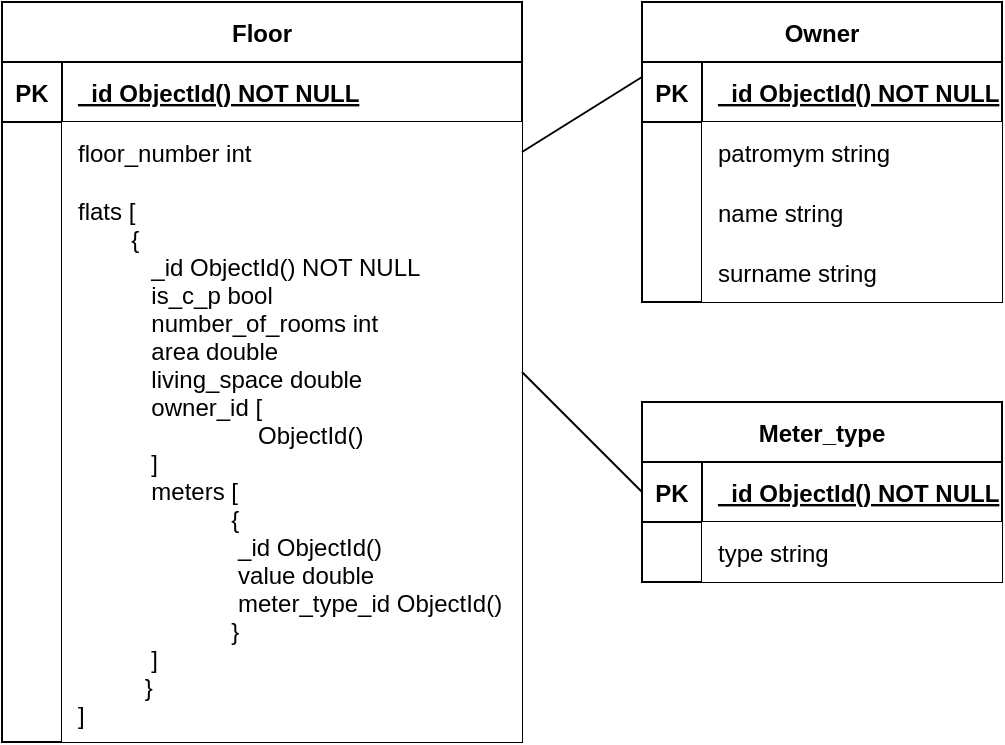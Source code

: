 <mxfile version="22.0.3" type="device">
  <diagram name="2_вариант" id="KaJbvHIl9QkDrgiP7Ll-">
    <mxGraphModel dx="1050" dy="629" grid="1" gridSize="10" guides="1" tooltips="1" connect="1" arrows="1" fold="1" page="1" pageScale="1" pageWidth="827" pageHeight="1169" math="0" shadow="0">
      <root>
        <mxCell id="D_uYwFRAaTXDprufjJ8l-0" />
        <mxCell id="D_uYwFRAaTXDprufjJ8l-1" parent="D_uYwFRAaTXDprufjJ8l-0" />
        <mxCell id="D_uYwFRAaTXDprufjJ8l-11" value="Owner" style="shape=table;startSize=30;container=1;collapsible=1;childLayout=tableLayout;fixedRows=1;rowLines=0;fontStyle=1;align=center;resizeLast=1;" parent="D_uYwFRAaTXDprufjJ8l-1" vertex="1">
          <mxGeometry x="360" y="40" width="180" height="150" as="geometry" />
        </mxCell>
        <mxCell id="D_uYwFRAaTXDprufjJ8l-12" value="" style="shape=tableRow;horizontal=0;startSize=0;swimlaneHead=0;swimlaneBody=0;fillColor=none;collapsible=0;dropTarget=0;points=[[0,0.5],[1,0.5]];portConstraint=eastwest;top=0;left=0;right=0;bottom=1;" parent="D_uYwFRAaTXDprufjJ8l-11" vertex="1">
          <mxGeometry y="30" width="180" height="30" as="geometry" />
        </mxCell>
        <mxCell id="D_uYwFRAaTXDprufjJ8l-13" value="PK" style="shape=partialRectangle;connectable=0;fillColor=none;top=0;left=0;bottom=0;right=0;fontStyle=1;overflow=hidden;" parent="D_uYwFRAaTXDprufjJ8l-12" vertex="1">
          <mxGeometry width="30" height="30" as="geometry">
            <mxRectangle width="30" height="30" as="alternateBounds" />
          </mxGeometry>
        </mxCell>
        <mxCell id="D_uYwFRAaTXDprufjJ8l-14" value="_id ObjectId() NOT NULL" style="shape=partialRectangle;connectable=0;fillColor=none;top=0;left=0;bottom=0;right=0;align=left;spacingLeft=6;fontStyle=5;overflow=hidden;" parent="D_uYwFRAaTXDprufjJ8l-12" vertex="1">
          <mxGeometry x="30" width="150" height="30" as="geometry">
            <mxRectangle width="150" height="30" as="alternateBounds" />
          </mxGeometry>
        </mxCell>
        <mxCell id="D_uYwFRAaTXDprufjJ8l-15" value="" style="shape=tableRow;horizontal=0;startSize=0;swimlaneHead=0;swimlaneBody=0;fillColor=none;collapsible=0;dropTarget=0;points=[[0,0.5],[1,0.5]];portConstraint=eastwest;top=0;left=0;right=0;bottom=0;" parent="D_uYwFRAaTXDprufjJ8l-11" vertex="1">
          <mxGeometry y="60" width="180" height="30" as="geometry" />
        </mxCell>
        <mxCell id="D_uYwFRAaTXDprufjJ8l-16" value="" style="shape=partialRectangle;connectable=0;fillColor=none;top=0;left=0;bottom=0;right=0;editable=1;overflow=hidden;" parent="D_uYwFRAaTXDprufjJ8l-15" vertex="1">
          <mxGeometry width="30" height="30" as="geometry">
            <mxRectangle width="30" height="30" as="alternateBounds" />
          </mxGeometry>
        </mxCell>
        <mxCell id="D_uYwFRAaTXDprufjJ8l-17" value="patromym string" style="shape=partialRectangle;connectable=0;top=0;left=0;bottom=0;right=0;align=left;spacingLeft=6;overflow=hidden;" parent="D_uYwFRAaTXDprufjJ8l-15" vertex="1">
          <mxGeometry x="30" width="150" height="30" as="geometry">
            <mxRectangle width="150" height="30" as="alternateBounds" />
          </mxGeometry>
        </mxCell>
        <mxCell id="D_uYwFRAaTXDprufjJ8l-18" value="" style="shape=tableRow;horizontal=0;startSize=0;swimlaneHead=0;swimlaneBody=0;fillColor=none;collapsible=0;dropTarget=0;points=[[0,0.5],[1,0.5]];portConstraint=eastwest;top=0;left=0;right=0;bottom=0;" parent="D_uYwFRAaTXDprufjJ8l-11" vertex="1">
          <mxGeometry y="90" width="180" height="30" as="geometry" />
        </mxCell>
        <mxCell id="D_uYwFRAaTXDprufjJ8l-19" value="" style="shape=partialRectangle;connectable=0;fillColor=none;top=0;left=0;bottom=0;right=0;editable=1;overflow=hidden;" parent="D_uYwFRAaTXDprufjJ8l-18" vertex="1">
          <mxGeometry width="30" height="30" as="geometry">
            <mxRectangle width="30" height="30" as="alternateBounds" />
          </mxGeometry>
        </mxCell>
        <mxCell id="D_uYwFRAaTXDprufjJ8l-20" value="name string" style="shape=partialRectangle;connectable=0;top=0;left=0;bottom=0;right=0;align=left;spacingLeft=6;overflow=hidden;" parent="D_uYwFRAaTXDprufjJ8l-18" vertex="1">
          <mxGeometry x="30" width="150" height="30" as="geometry">
            <mxRectangle width="150" height="30" as="alternateBounds" />
          </mxGeometry>
        </mxCell>
        <mxCell id="D_uYwFRAaTXDprufjJ8l-21" value="" style="shape=tableRow;horizontal=0;startSize=0;swimlaneHead=0;swimlaneBody=0;fillColor=none;collapsible=0;dropTarget=0;points=[[0,0.5],[1,0.5]];portConstraint=eastwest;top=0;left=0;right=0;bottom=0;" parent="D_uYwFRAaTXDprufjJ8l-11" vertex="1">
          <mxGeometry y="120" width="180" height="30" as="geometry" />
        </mxCell>
        <mxCell id="D_uYwFRAaTXDprufjJ8l-22" value="" style="shape=partialRectangle;connectable=0;fillColor=none;top=0;left=0;bottom=0;right=0;editable=1;overflow=hidden;" parent="D_uYwFRAaTXDprufjJ8l-21" vertex="1">
          <mxGeometry width="30" height="30" as="geometry">
            <mxRectangle width="30" height="30" as="alternateBounds" />
          </mxGeometry>
        </mxCell>
        <mxCell id="D_uYwFRAaTXDprufjJ8l-23" value="surname string" style="shape=partialRectangle;connectable=0;top=0;left=0;bottom=0;right=0;align=left;spacingLeft=6;overflow=hidden;" parent="D_uYwFRAaTXDprufjJ8l-21" vertex="1">
          <mxGeometry x="30" width="150" height="30" as="geometry">
            <mxRectangle width="150" height="30" as="alternateBounds" />
          </mxGeometry>
        </mxCell>
        <mxCell id="FYzZRFr4gbbD_EFlShv3-0" value="Meter_type" style="shape=table;startSize=30;container=1;collapsible=1;childLayout=tableLayout;fixedRows=1;rowLines=0;fontStyle=1;align=center;resizeLast=1;" parent="D_uYwFRAaTXDprufjJ8l-1" vertex="1">
          <mxGeometry x="360" y="240" width="180" height="90" as="geometry" />
        </mxCell>
        <mxCell id="FYzZRFr4gbbD_EFlShv3-1" value="" style="shape=tableRow;horizontal=0;startSize=0;swimlaneHead=0;swimlaneBody=0;fillColor=none;collapsible=0;dropTarget=0;points=[[0,0.5],[1,0.5]];portConstraint=eastwest;top=0;left=0;right=0;bottom=1;" parent="FYzZRFr4gbbD_EFlShv3-0" vertex="1">
          <mxGeometry y="30" width="180" height="30" as="geometry" />
        </mxCell>
        <mxCell id="FYzZRFr4gbbD_EFlShv3-2" value="PK" style="shape=partialRectangle;connectable=0;fillColor=none;top=0;left=0;bottom=0;right=0;fontStyle=1;overflow=hidden;" parent="FYzZRFr4gbbD_EFlShv3-1" vertex="1">
          <mxGeometry width="30" height="30" as="geometry">
            <mxRectangle width="30" height="30" as="alternateBounds" />
          </mxGeometry>
        </mxCell>
        <mxCell id="FYzZRFr4gbbD_EFlShv3-3" value="_id ObjectId() NOT NULL" style="shape=partialRectangle;connectable=0;fillColor=none;top=0;left=0;bottom=0;right=0;align=left;spacingLeft=6;fontStyle=5;overflow=hidden;" parent="FYzZRFr4gbbD_EFlShv3-1" vertex="1">
          <mxGeometry x="30" width="150" height="30" as="geometry">
            <mxRectangle width="150" height="30" as="alternateBounds" />
          </mxGeometry>
        </mxCell>
        <mxCell id="FYzZRFr4gbbD_EFlShv3-4" value="" style="shape=tableRow;horizontal=0;startSize=0;swimlaneHead=0;swimlaneBody=0;fillColor=none;collapsible=0;dropTarget=0;points=[[0,0.5],[1,0.5]];portConstraint=eastwest;top=0;left=0;right=0;bottom=0;" parent="FYzZRFr4gbbD_EFlShv3-0" vertex="1">
          <mxGeometry y="60" width="180" height="30" as="geometry" />
        </mxCell>
        <mxCell id="FYzZRFr4gbbD_EFlShv3-5" value="" style="shape=partialRectangle;connectable=0;fillColor=none;top=0;left=0;bottom=0;right=0;editable=1;overflow=hidden;" parent="FYzZRFr4gbbD_EFlShv3-4" vertex="1">
          <mxGeometry width="30" height="30" as="geometry">
            <mxRectangle width="30" height="30" as="alternateBounds" />
          </mxGeometry>
        </mxCell>
        <mxCell id="FYzZRFr4gbbD_EFlShv3-6" value="type string" style="shape=partialRectangle;connectable=0;top=0;left=0;bottom=0;right=0;align=left;spacingLeft=6;overflow=hidden;" parent="FYzZRFr4gbbD_EFlShv3-4" vertex="1">
          <mxGeometry x="30" width="150" height="30" as="geometry">
            <mxRectangle width="150" height="30" as="alternateBounds" />
          </mxGeometry>
        </mxCell>
        <mxCell id="FYzZRFr4gbbD_EFlShv3-13" value="Floor" style="shape=table;startSize=30;container=1;collapsible=1;childLayout=tableLayout;fixedRows=1;rowLines=0;fontStyle=1;align=center;resizeLast=1;" parent="D_uYwFRAaTXDprufjJ8l-1" vertex="1">
          <mxGeometry x="40" y="40" width="260" height="370" as="geometry" />
        </mxCell>
        <mxCell id="FYzZRFr4gbbD_EFlShv3-14" value="" style="shape=tableRow;horizontal=0;startSize=0;swimlaneHead=0;swimlaneBody=0;fillColor=none;collapsible=0;dropTarget=0;points=[[0,0.5],[1,0.5]];portConstraint=eastwest;top=0;left=0;right=0;bottom=1;" parent="FYzZRFr4gbbD_EFlShv3-13" vertex="1">
          <mxGeometry y="30" width="260" height="30" as="geometry" />
        </mxCell>
        <mxCell id="FYzZRFr4gbbD_EFlShv3-15" value="PK" style="shape=partialRectangle;connectable=0;fillColor=none;top=0;left=0;bottom=0;right=0;fontStyle=1;overflow=hidden;" parent="FYzZRFr4gbbD_EFlShv3-14" vertex="1">
          <mxGeometry width="30" height="30" as="geometry">
            <mxRectangle width="30" height="30" as="alternateBounds" />
          </mxGeometry>
        </mxCell>
        <mxCell id="FYzZRFr4gbbD_EFlShv3-16" value="_id ObjectId() NOT NULL" style="shape=partialRectangle;connectable=0;fillColor=none;top=0;left=0;bottom=0;right=0;align=left;spacingLeft=6;fontStyle=5;overflow=hidden;" parent="FYzZRFr4gbbD_EFlShv3-14" vertex="1">
          <mxGeometry x="30" width="230" height="30" as="geometry">
            <mxRectangle width="230" height="30" as="alternateBounds" />
          </mxGeometry>
        </mxCell>
        <mxCell id="FYzZRFr4gbbD_EFlShv3-17" value="" style="shape=tableRow;horizontal=0;startSize=0;swimlaneHead=0;swimlaneBody=0;fillColor=none;collapsible=0;dropTarget=0;points=[[0,0.5],[1,0.5]];portConstraint=eastwest;top=0;left=0;right=0;bottom=0;" parent="FYzZRFr4gbbD_EFlShv3-13" vertex="1">
          <mxGeometry y="60" width="260" height="30" as="geometry" />
        </mxCell>
        <mxCell id="FYzZRFr4gbbD_EFlShv3-18" value="" style="shape=partialRectangle;connectable=0;fillColor=none;top=0;left=0;bottom=0;right=0;editable=1;overflow=hidden;" parent="FYzZRFr4gbbD_EFlShv3-17" vertex="1">
          <mxGeometry width="30" height="30" as="geometry">
            <mxRectangle width="30" height="30" as="alternateBounds" />
          </mxGeometry>
        </mxCell>
        <mxCell id="FYzZRFr4gbbD_EFlShv3-19" value="floor_number int" style="shape=partialRectangle;connectable=0;top=0;left=0;bottom=0;right=0;align=left;spacingLeft=6;overflow=hidden;" parent="FYzZRFr4gbbD_EFlShv3-17" vertex="1">
          <mxGeometry x="30" width="230" height="30" as="geometry">
            <mxRectangle width="230" height="30" as="alternateBounds" />
          </mxGeometry>
        </mxCell>
        <mxCell id="FYzZRFr4gbbD_EFlShv3-20" value="" style="shape=tableRow;horizontal=0;startSize=0;swimlaneHead=0;swimlaneBody=0;fillColor=none;collapsible=0;dropTarget=0;points=[[0,0.5],[1,0.5]];portConstraint=eastwest;top=0;left=0;right=0;bottom=0;" parent="FYzZRFr4gbbD_EFlShv3-13" vertex="1">
          <mxGeometry y="90" width="260" height="280" as="geometry" />
        </mxCell>
        <mxCell id="FYzZRFr4gbbD_EFlShv3-21" value="" style="shape=partialRectangle;connectable=0;fillColor=none;top=0;left=0;bottom=0;right=0;editable=1;overflow=hidden;" parent="FYzZRFr4gbbD_EFlShv3-20" vertex="1">
          <mxGeometry width="30" height="280" as="geometry">
            <mxRectangle width="30" height="280" as="alternateBounds" />
          </mxGeometry>
        </mxCell>
        <mxCell id="FYzZRFr4gbbD_EFlShv3-22" value="flats [&#xa;        {&#xa;           _id ObjectId() NOT NULL&#xa;           is_c_p bool&#xa;           number_of_rooms int                     &#xa;           area double&#xa;           living_space double&#xa;           owner_id [&#xa;                           ObjectId()&#xa;           ]&#xa;           meters [&#xa;                       {&#xa;                        _id ObjectId()&#xa;                        value double&#xa;                        meter_type_id ObjectId()&#xa;                       }&#xa;           ]&#xa;          }&#xa;]" style="shape=partialRectangle;connectable=0;top=0;left=0;bottom=0;right=0;align=left;spacingLeft=6;overflow=hidden;" parent="FYzZRFr4gbbD_EFlShv3-20" vertex="1">
          <mxGeometry x="30" width="230" height="280" as="geometry">
            <mxRectangle width="230" height="280" as="alternateBounds" />
          </mxGeometry>
        </mxCell>
        <mxCell id="FYzZRFr4gbbD_EFlShv3-23" value="" style="endArrow=none;html=1;rounded=0;exitX=1;exitY=0.5;exitDx=0;exitDy=0;entryX=0;entryY=0.25;entryDx=0;entryDy=0;" parent="D_uYwFRAaTXDprufjJ8l-1" source="FYzZRFr4gbbD_EFlShv3-17" target="D_uYwFRAaTXDprufjJ8l-11" edge="1">
          <mxGeometry width="50" height="50" relative="1" as="geometry">
            <mxPoint x="520" y="360" as="sourcePoint" />
            <mxPoint x="520" y="250" as="targetPoint" />
          </mxGeometry>
        </mxCell>
        <mxCell id="FYzZRFr4gbbD_EFlShv3-24" value="" style="endArrow=none;html=1;rounded=0;exitX=1;exitY=0.5;exitDx=0;exitDy=0;entryX=0;entryY=0.5;entryDx=0;entryDy=0;" parent="D_uYwFRAaTXDprufjJ8l-1" source="FYzZRFr4gbbD_EFlShv3-13" target="FYzZRFr4gbbD_EFlShv3-1" edge="1">
          <mxGeometry width="50" height="50" relative="1" as="geometry">
            <mxPoint x="310" y="125" as="sourcePoint" />
            <mxPoint x="370" y="88" as="targetPoint" />
          </mxGeometry>
        </mxCell>
      </root>
    </mxGraphModel>
  </diagram>
</mxfile>
